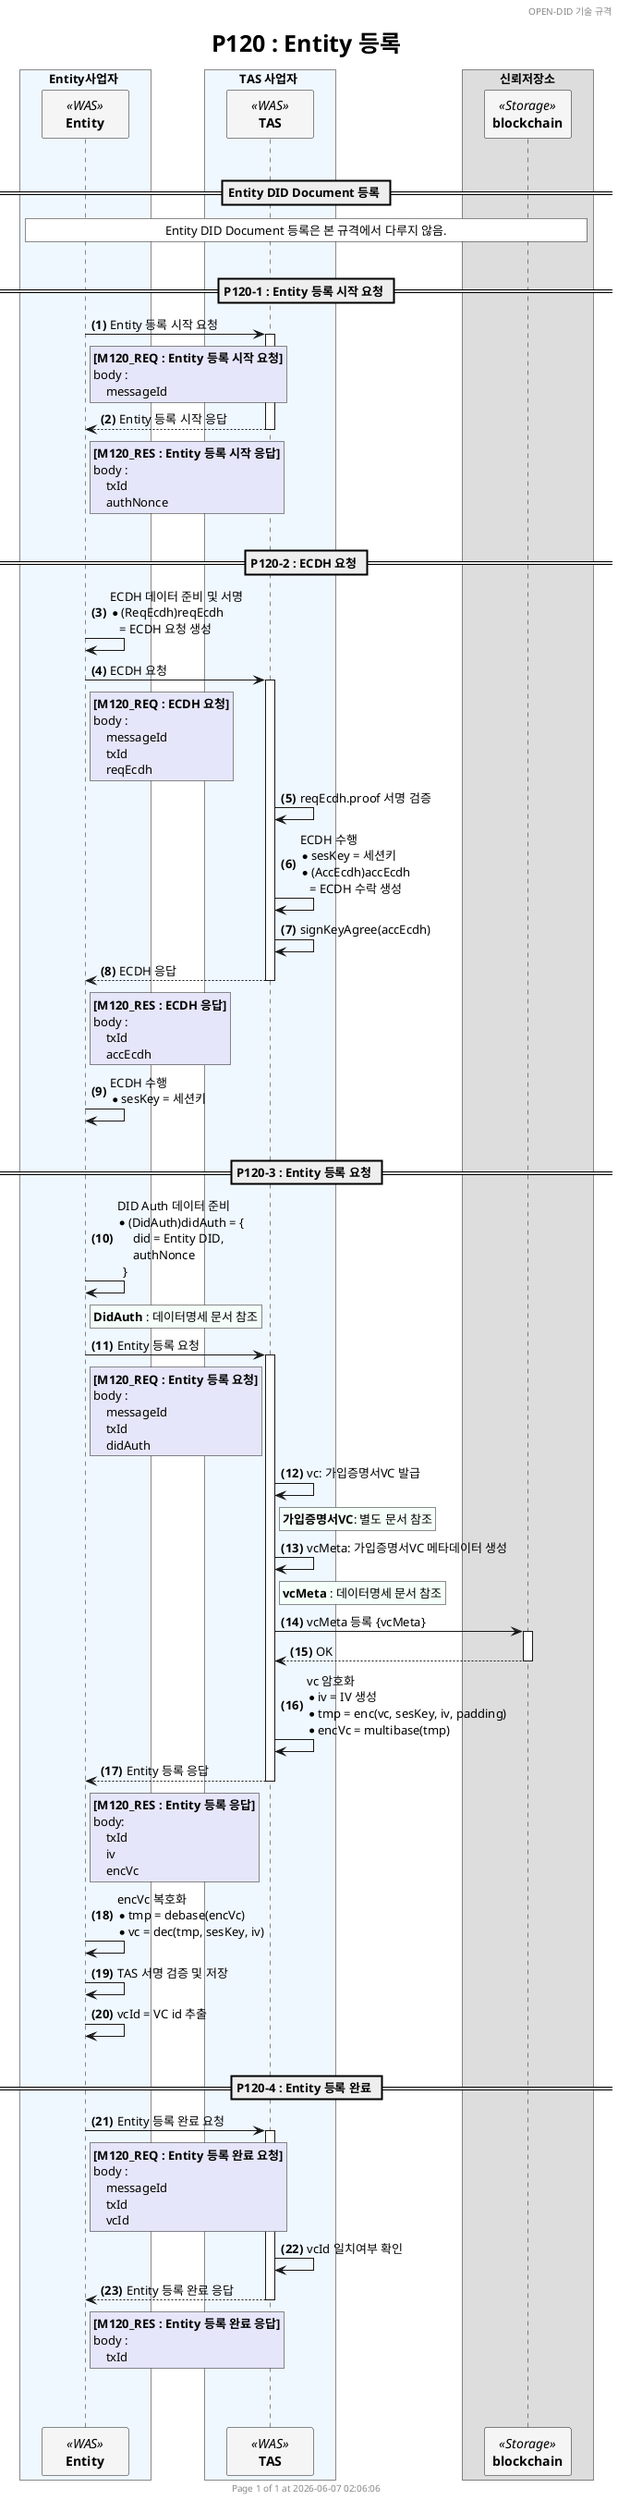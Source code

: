 
@startuml P120_register_entity_ko

'- - - - - - - - - - - - - - - - - - - - - - - - - - - - - - - - - - - - - - - - - - - - - - - - - - - - - - - - - - -
' 설정
'- - - - - - - - - - - - - - - - - - - - - - - - - - - - - - - - - - - - - - - - - - - - - - - - - - - - - - - - - - -
'=== Header and Footer ===
header OPEN-DID 기술 규격
footer
  	Page %page% of %lastpage% at %date("yyyy-MM-dd hh:mm:ss")
end footer

'=== 제목 ===
title
	<size:25>P120 : Entity 등록</size>
end title

'=== 옵션 ===
autonumber "<b>(#)</b>"

'=== Panticipants ===
skinparam ParticipantPadding 20
skinparam BoxPadding 20
skinparam MaxMessageSize 500
skinparam MinClassWidth 80

box Entity사업자 #AliceBlue
    participant "**Entity**" as ENT <<WAS>> #WhiteSmoke
end box

box TAS 사업자 #AliceBlue
    participant "**TAS**" as TAS <<WAS>> #WhiteSmoke
end box

box 신뢰저장소
    participant "**blockchain**" as BC <<Storage>> #WhiteSmoke
end box 

'- - - - - - - - - - - - - - - - - - - - - - - - - - - - - - - - - - - - - - - - - - - - - - - - - - - - - - - - - - -
' 상수
'- - - - - - - - - - - - - - - - - - - - - - - - - - - - - - - - - - - - - - - - - - - - - - - - - - - - - - - - - - -
!$refdoc = "별도 문서 참조"
!$doc = "데이터명세 문서 참조"

'- - - - - - - - - - - - - - - - - - - - - - - - - - - - - - - - - - - - - - - - - - - - - - - - - - - - - - - - - - -
' 내용
'- - - - - - - - - - - - - - - - - - - - - - - - - - - - - - - - - - - - - - - - - - - - - - - - - - - - - - - - - - -
|||
== Entity DID Document 등록 ==
rnote across #white
    Entity DID Document 등록은 본 규격에서 다루지 않음.
end note

|||
== P120-1 : Entity 등록 시작 요청 ==

ENT -> TAS++ : Entity 등록 시작 요청
rnote right of ENT #Lavender
    **[M120_REQ : Entity 등록 시작 요청]**
    body : 
        messageId
end note

return Entity 등록 시작 응답
rnote right of ENT #Lavender
    **[M120_RES : Entity 등록 시작 응답]**
    body : 
        txId
        authNonce
end note

|||
== P120-2 : ECDH 요청 ==
ENT -> ENT: ECDH 데이터 준비 및 서명\
            \n* (ReqEcdh)reqEcdh\
            \n   = ECDH 요청 생성

ENT -> TAS++ : ECDH 요청
rnote right of ENT #Lavender
    **[M120_REQ : ECDH 요청]**
    body : 
        messageId
        txId
        reqEcdh
end note

    TAS -> TAS: reqEcdh.proof 서명 검증

    TAS -> TAS: ECDH 수행\
                \n* sesKey = 세션키\
                \n* (AccEcdh)accEcdh\
                \n   = ECDH 수락 생성

    TAS -> TAS: signKeyAgree(accEcdh)

return ECDH 응답
rnote right of ENT #Lavender
    **[M120_RES : ECDH 응답]**
    body : 
        txId
        accEcdh
end note

ENT -> ENT: ECDH 수행\n* sesKey = 세션키

|||
== P120-3 : Entity 등록 요청 ==
ENT -> ENT: DID Auth 데이터 준비\
    \n* (DidAuth)didAuth = {\
    \n     did = Entity DID,\
    \n     authNonce\
    \n  }
rnote right of ENT #MintCream
    **DidAuth** : $doc
end note

ENT -> TAS++ : Entity 등록 요청
rnote right of ENT #Lavender
    **[M120_REQ : Entity 등록 요청]**
    body : 
        messageId
        txId
        didAuth
end note

    TAS -> TAS: vc: 가입증명서VC 발급
    rnote right of TAS #MintCream
        **가입증명서VC**: $refdoc
    end note

    TAS -> TAS: vcMeta: 가입증명서VC 메타데이터 생성
    rnote right of TAS #MintCream
        **vcMeta** : $doc
    end note

    TAS -> BC++ : vcMeta 등록 {vcMeta}
    return OK

    TAS -> TAS: vc 암호화\
            \n* iv = IV 생성\
            \n* tmp = enc(vc, sesKey, iv, padding)\
            \n* encVc = multibase(tmp)

return Entity 등록 응답
rnote right of ENT #Lavender
    **[M120_RES : Entity 등록 응답]**
    body:
        txId
        iv
        encVc
end note

ENT -> ENT: encVc 복호화\
            \n* tmp = debase(encVc)\
            \n* vc = dec(tmp, sesKey, iv)

ENT -> ENT: TAS 서명 검증 및 저장
ENT -> ENT: vcId = VC id 추출

|||
== P120-4 : Entity 등록 완료 ==
ENT -> TAS++ : Entity 등록 완료 요청
rnote right of ENT #Lavender
    **[M120_REQ : Entity 등록 완료 요청]**
    body : 
        messageId
        txId
        vcId
end note

    TAS -> TAS: vcId 일치여부 확인

return Entity 등록 완료 응답
rnote right of ENT #Lavender
    **[M120_RES : Entity 등록 완료 응답]**
    body : 
        txId
end note

|||
|||
@enduml

